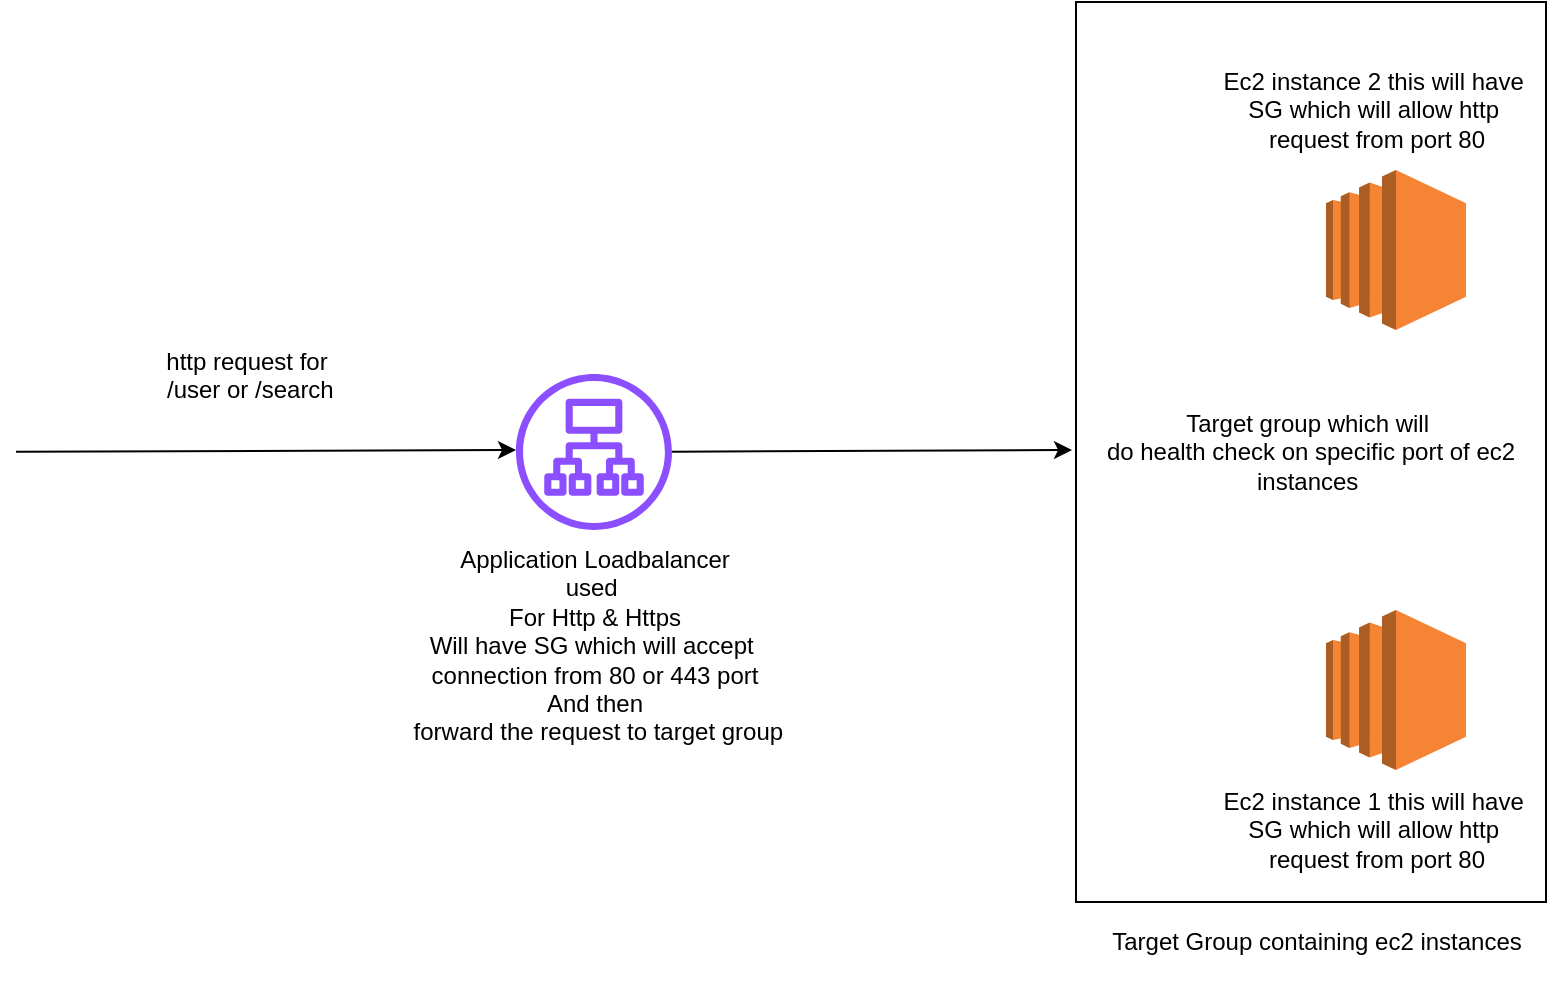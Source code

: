 <mxfile version="24.7.16">
  <diagram name="Page-1" id="6QL9S-pCpmcJjFNF-f7X">
    <mxGraphModel dx="1050" dy="545" grid="1" gridSize="10" guides="1" tooltips="1" connect="1" arrows="1" fold="1" page="1" pageScale="1" pageWidth="850" pageHeight="1100" math="0" shadow="0">
      <root>
        <mxCell id="0" />
        <mxCell id="1" parent="0" />
        <mxCell id="y8tGStvjq1TqEmuDH6Hu-21" value="Target group which will&amp;nbsp;&lt;div&gt;do health check on specific port of ec2 instances&amp;nbsp;&lt;/div&gt;" style="rounded=0;whiteSpace=wrap;html=1;fillColor=none;" vertex="1" parent="1">
          <mxGeometry x="610" y="26" width="235" height="450" as="geometry" />
        </mxCell>
        <mxCell id="y8tGStvjq1TqEmuDH6Hu-2" value="" style="outlineConnect=0;dashed=0;verticalLabelPosition=bottom;verticalAlign=top;align=center;html=1;shape=mxgraph.aws3.ec2;fillColor=#F58534;gradientColor=none;" vertex="1" parent="1">
          <mxGeometry x="735" y="110" width="70" height="80" as="geometry" />
        </mxCell>
        <mxCell id="y8tGStvjq1TqEmuDH6Hu-3" value="" style="outlineConnect=0;dashed=0;verticalLabelPosition=bottom;verticalAlign=top;align=center;html=1;shape=mxgraph.aws3.ec2;fillColor=#F58534;gradientColor=none;" vertex="1" parent="1">
          <mxGeometry x="735" y="330" width="70" height="80" as="geometry" />
        </mxCell>
        <mxCell id="y8tGStvjq1TqEmuDH6Hu-8" value="" style="sketch=0;outlineConnect=0;fontColor=#232F3E;gradientColor=none;fillColor=#8C4FFF;strokeColor=none;dashed=0;verticalLabelPosition=bottom;verticalAlign=top;align=center;html=1;fontSize=12;fontStyle=0;aspect=fixed;pointerEvents=1;shape=mxgraph.aws4.application_load_balancer;" vertex="1" parent="1">
          <mxGeometry x="330" y="212" width="78" height="78" as="geometry" />
        </mxCell>
        <mxCell id="y8tGStvjq1TqEmuDH6Hu-13" value="Ec2 instance 1 this will have&amp;nbsp;&lt;div&gt;SG which will allow http&amp;nbsp;&lt;/div&gt;&lt;div&gt;request from port 80&lt;/div&gt;" style="text;html=1;align=center;verticalAlign=middle;resizable=0;points=[];autosize=1;strokeColor=none;fillColor=none;" vertex="1" parent="1">
          <mxGeometry x="670" y="410" width="180" height="60" as="geometry" />
        </mxCell>
        <mxCell id="y8tGStvjq1TqEmuDH6Hu-14" value="Ec2 instance 2 this will have&amp;nbsp;&lt;div&gt;SG which will allow http&amp;nbsp;&lt;/div&gt;&lt;div&gt;request from port 80&lt;/div&gt;" style="text;html=1;align=center;verticalAlign=middle;resizable=0;points=[];autosize=1;strokeColor=none;fillColor=none;" vertex="1" parent="1">
          <mxGeometry x="670" y="50" width="180" height="60" as="geometry" />
        </mxCell>
        <mxCell id="y8tGStvjq1TqEmuDH6Hu-15" value="Application Loadbalancer&lt;div&gt;used&amp;nbsp;&lt;/div&gt;&lt;div&gt;For Http &amp;amp; Https&lt;br&gt;Will have SG which will accept&amp;nbsp;&lt;/div&gt;&lt;div&gt;connection from 80 or 443 port&lt;br&gt;And then&lt;/div&gt;&lt;div&gt;&amp;nbsp;forward the request to target group&lt;/div&gt;&lt;div&gt;&lt;br&gt;&lt;/div&gt;" style="text;html=1;align=center;verticalAlign=middle;resizable=0;points=[];autosize=1;strokeColor=none;fillColor=none;" vertex="1" parent="1">
          <mxGeometry x="264" y="290" width="210" height="130" as="geometry" />
        </mxCell>
        <mxCell id="y8tGStvjq1TqEmuDH6Hu-16" value="&lt;div&gt;&lt;br&gt;&lt;/div&gt;" style="text;html=1;align=center;verticalAlign=middle;resizable=0;points=[];autosize=1;strokeColor=none;fillColor=none;" vertex="1" parent="1">
          <mxGeometry x="485" y="185" width="20" height="30" as="geometry" />
        </mxCell>
        <mxCell id="y8tGStvjq1TqEmuDH6Hu-17" value="&lt;div&gt;&lt;br&gt;&lt;/div&gt;" style="text;html=1;align=center;verticalAlign=middle;resizable=0;points=[];autosize=1;strokeColor=none;fillColor=none;" vertex="1" parent="1">
          <mxGeometry x="504" y="305" width="20" height="30" as="geometry" />
        </mxCell>
        <mxCell id="y8tGStvjq1TqEmuDH6Hu-19" value="" style="endArrow=classic;html=1;rounded=0;" edge="1" parent="1">
          <mxGeometry width="50" height="50" relative="1" as="geometry">
            <mxPoint x="80" y="250.87" as="sourcePoint" />
            <mxPoint x="330" y="250.005" as="targetPoint" />
          </mxGeometry>
        </mxCell>
        <mxCell id="y8tGStvjq1TqEmuDH6Hu-20" value="http request for&lt;div&gt;&amp;nbsp;/user or /search&lt;div&gt;&lt;br&gt;&lt;/div&gt;&lt;/div&gt;" style="text;html=1;align=center;verticalAlign=middle;resizable=0;points=[];autosize=1;strokeColor=none;fillColor=none;" vertex="1" parent="1">
          <mxGeometry x="140" y="190" width="110" height="60" as="geometry" />
        </mxCell>
        <mxCell id="y8tGStvjq1TqEmuDH6Hu-22" value="Target Group containing ec2 instances&lt;div&gt;&lt;br&gt;&lt;/div&gt;" style="text;html=1;align=center;verticalAlign=middle;resizable=0;points=[];autosize=1;strokeColor=none;fillColor=none;" vertex="1" parent="1">
          <mxGeometry x="615" y="483" width="230" height="40" as="geometry" />
        </mxCell>
        <mxCell id="y8tGStvjq1TqEmuDH6Hu-24" value="" style="endArrow=classic;html=1;rounded=0;" edge="1" parent="1" source="y8tGStvjq1TqEmuDH6Hu-8">
          <mxGeometry width="50" height="50" relative="1" as="geometry">
            <mxPoint x="400" y="310" as="sourcePoint" />
            <mxPoint x="608" y="250" as="targetPoint" />
          </mxGeometry>
        </mxCell>
      </root>
    </mxGraphModel>
  </diagram>
</mxfile>
